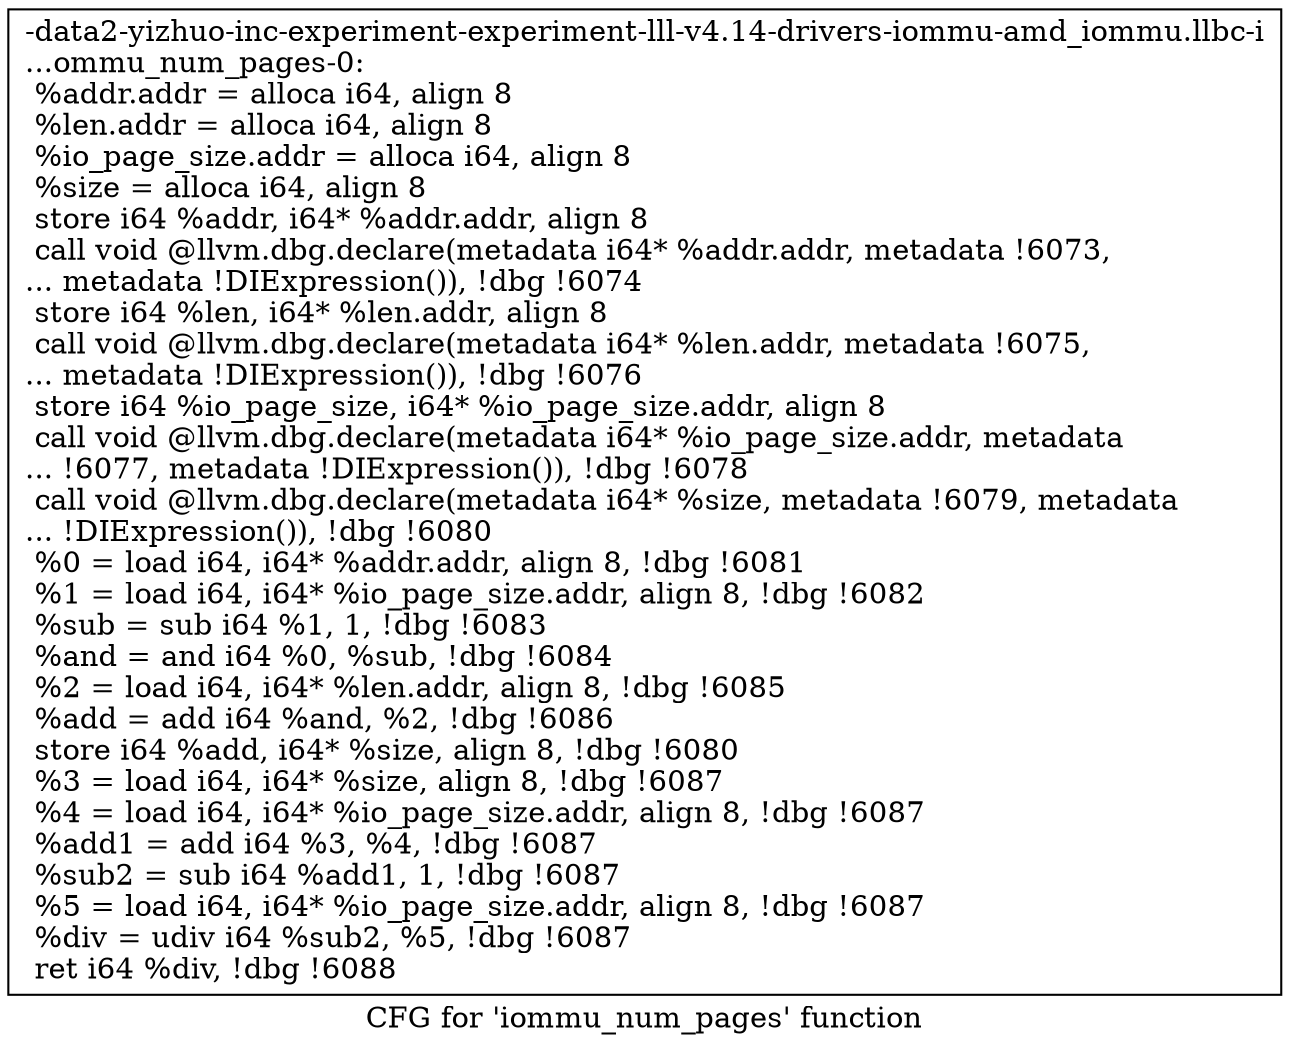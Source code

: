 digraph "CFG for 'iommu_num_pages' function" {
	label="CFG for 'iommu_num_pages' function";

	Node0x561b94510ed0 [shape=record,label="{-data2-yizhuo-inc-experiment-experiment-lll-v4.14-drivers-iommu-amd_iommu.llbc-i\l...ommu_num_pages-0:\l  %addr.addr = alloca i64, align 8\l  %len.addr = alloca i64, align 8\l  %io_page_size.addr = alloca i64, align 8\l  %size = alloca i64, align 8\l  store i64 %addr, i64* %addr.addr, align 8\l  call void @llvm.dbg.declare(metadata i64* %addr.addr, metadata !6073,\l... metadata !DIExpression()), !dbg !6074\l  store i64 %len, i64* %len.addr, align 8\l  call void @llvm.dbg.declare(metadata i64* %len.addr, metadata !6075,\l... metadata !DIExpression()), !dbg !6076\l  store i64 %io_page_size, i64* %io_page_size.addr, align 8\l  call void @llvm.dbg.declare(metadata i64* %io_page_size.addr, metadata\l... !6077, metadata !DIExpression()), !dbg !6078\l  call void @llvm.dbg.declare(metadata i64* %size, metadata !6079, metadata\l... !DIExpression()), !dbg !6080\l  %0 = load i64, i64* %addr.addr, align 8, !dbg !6081\l  %1 = load i64, i64* %io_page_size.addr, align 8, !dbg !6082\l  %sub = sub i64 %1, 1, !dbg !6083\l  %and = and i64 %0, %sub, !dbg !6084\l  %2 = load i64, i64* %len.addr, align 8, !dbg !6085\l  %add = add i64 %and, %2, !dbg !6086\l  store i64 %add, i64* %size, align 8, !dbg !6080\l  %3 = load i64, i64* %size, align 8, !dbg !6087\l  %4 = load i64, i64* %io_page_size.addr, align 8, !dbg !6087\l  %add1 = add i64 %3, %4, !dbg !6087\l  %sub2 = sub i64 %add1, 1, !dbg !6087\l  %5 = load i64, i64* %io_page_size.addr, align 8, !dbg !6087\l  %div = udiv i64 %sub2, %5, !dbg !6087\l  ret i64 %div, !dbg !6088\l}"];
}
